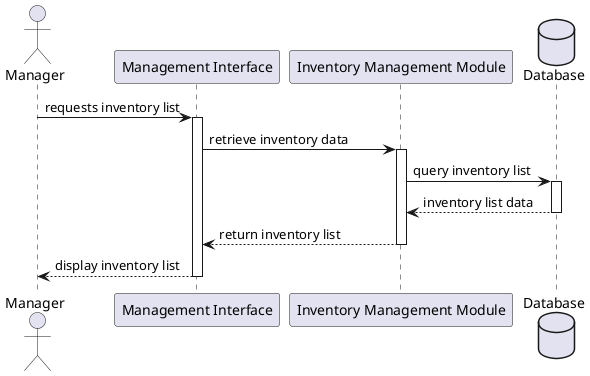 @startuml
actor Manager
participant "Management Interface" as Interface
participant "Inventory Management Module" as Inventory
database "Database" as DB

Manager -> Interface : requests inventory list
activate Interface
Interface -> Inventory : retrieve inventory data
activate Inventory
Inventory -> DB : query inventory list
activate DB
DB --> Inventory : inventory list data
deactivate DB
Inventory --> Interface : return inventory list
deactivate Inventory
Interface --> Manager : display inventory list
deactivate Interface

@enduml
